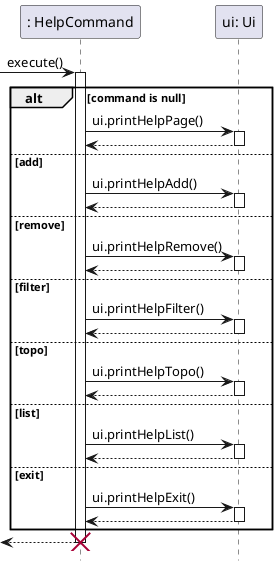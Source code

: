 @startuml
hide footbox

participant ": HelpCommand" as hc
participant "ui: Ui" as ui

 -> hc : execute()
 activate hc
    alt command is null
    hc -> ui : ui.printHelpPage()
    activate ui
    return
    else add
    hc -> ui : ui.printHelpAdd()
    activate ui
    return
    else remove
    hc -> ui : ui.printHelpRemove()
    activate ui
    return
    else filter
    hc -> ui : ui.printHelpFilter()
    activate ui
    return
    else topo
    hc -> ui : ui.printHelpTopo()
    activate ui
    return
    else list
    hc -> ui : ui.printHelpList()
    activate ui
    return
    else exit
    hc -> ui : ui.printHelpExit()
    activate ui
    return
   end
<-- hc
destroy hc
@enduml
